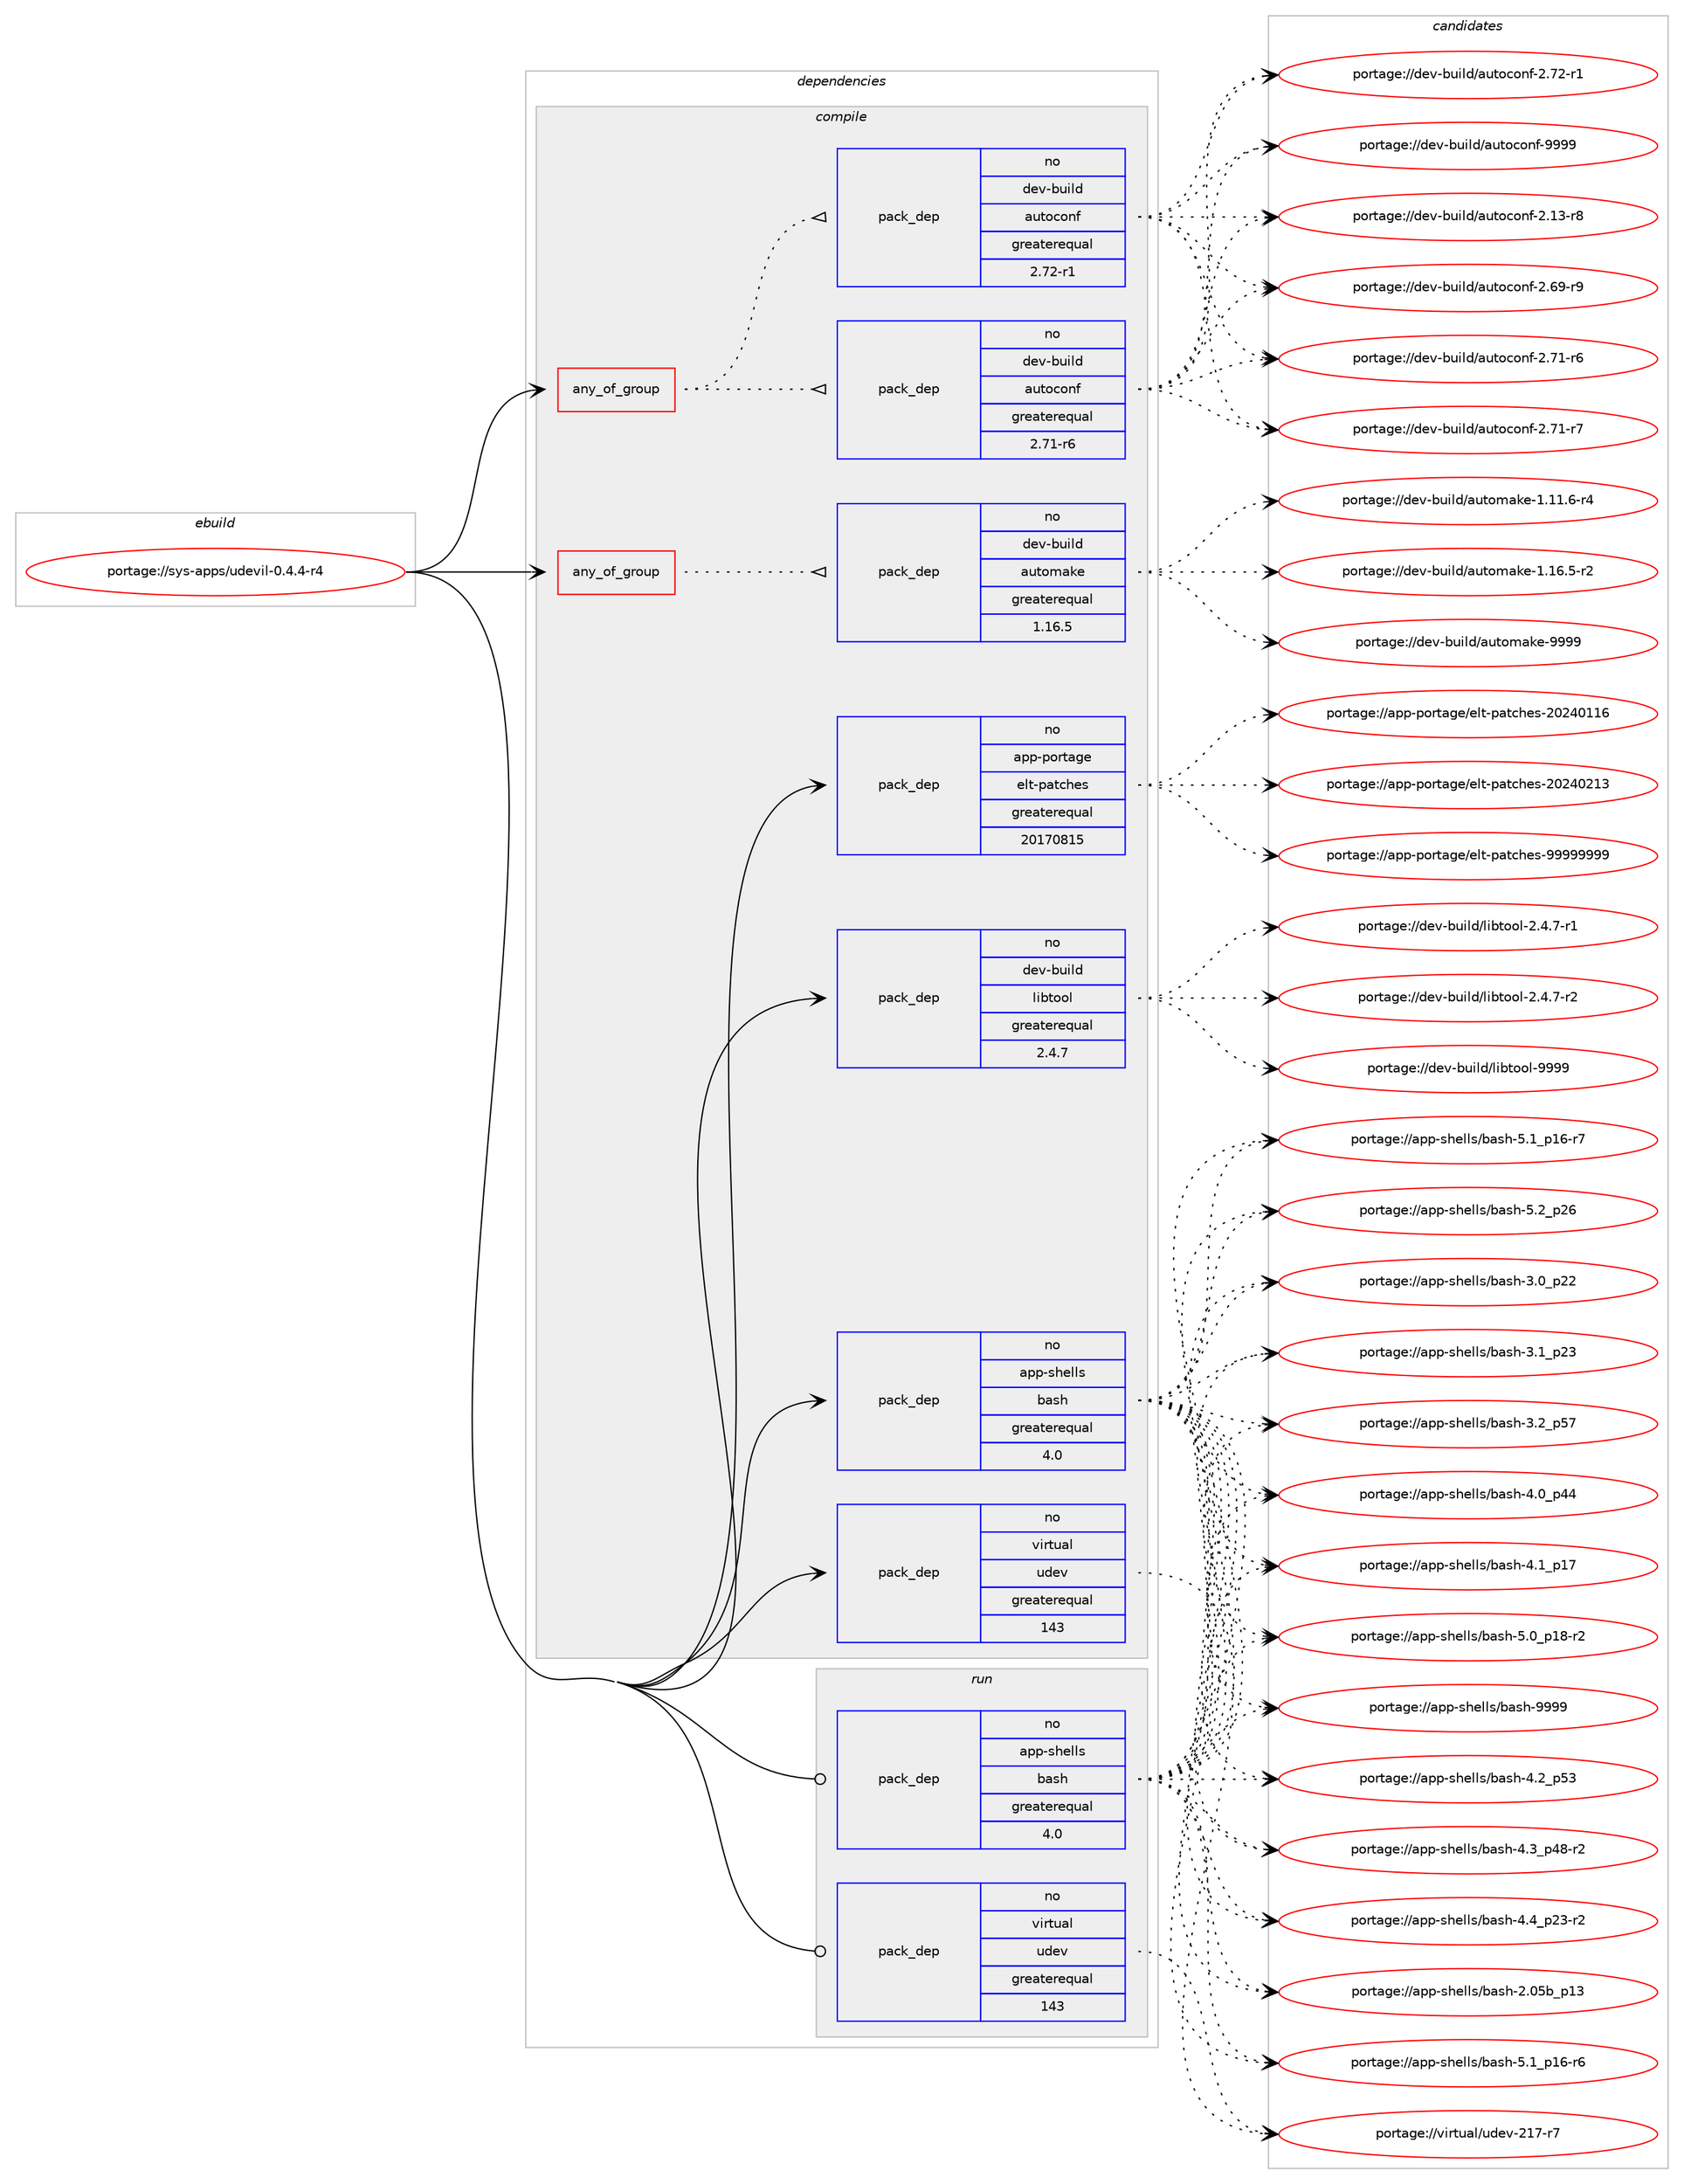 digraph prolog {

# *************
# Graph options
# *************

newrank=true;
concentrate=true;
compound=true;
graph [rankdir=LR,fontname=Helvetica,fontsize=10,ranksep=1.5];#, ranksep=2.5, nodesep=0.2];
edge  [arrowhead=vee];
node  [fontname=Helvetica,fontsize=10];

# **********
# The ebuild
# **********

subgraph cluster_leftcol {
color=gray;
rank=same;
label=<<i>ebuild</i>>;
id [label="portage://sys-apps/udevil-0.4.4-r4", color=red, width=4, href="../sys-apps/udevil-0.4.4-r4.svg"];
}

# ****************
# The dependencies
# ****************

subgraph cluster_midcol {
color=gray;
label=<<i>dependencies</i>>;
subgraph cluster_compile {
fillcolor="#eeeeee";
style=filled;
label=<<i>compile</i>>;
subgraph any67 {
dependency7732 [label=<<TABLE BORDER="0" CELLBORDER="1" CELLSPACING="0" CELLPADDING="4"><TR><TD CELLPADDING="10">any_of_group</TD></TR></TABLE>>, shape=none, color=red];subgraph pack2065 {
dependency7733 [label=<<TABLE BORDER="0" CELLBORDER="1" CELLSPACING="0" CELLPADDING="4" WIDTH="220"><TR><TD ROWSPAN="6" CELLPADDING="30">pack_dep</TD></TR><TR><TD WIDTH="110">no</TD></TR><TR><TD>dev-build</TD></TR><TR><TD>autoconf</TD></TR><TR><TD>greaterequal</TD></TR><TR><TD>2.72-r1</TD></TR></TABLE>>, shape=none, color=blue];
}
dependency7732:e -> dependency7733:w [weight=20,style="dotted",arrowhead="oinv"];
subgraph pack2066 {
dependency7734 [label=<<TABLE BORDER="0" CELLBORDER="1" CELLSPACING="0" CELLPADDING="4" WIDTH="220"><TR><TD ROWSPAN="6" CELLPADDING="30">pack_dep</TD></TR><TR><TD WIDTH="110">no</TD></TR><TR><TD>dev-build</TD></TR><TR><TD>autoconf</TD></TR><TR><TD>greaterequal</TD></TR><TR><TD>2.71-r6</TD></TR></TABLE>>, shape=none, color=blue];
}
dependency7732:e -> dependency7734:w [weight=20,style="dotted",arrowhead="oinv"];
}
id:e -> dependency7732:w [weight=20,style="solid",arrowhead="vee"];
subgraph any68 {
dependency7735 [label=<<TABLE BORDER="0" CELLBORDER="1" CELLSPACING="0" CELLPADDING="4"><TR><TD CELLPADDING="10">any_of_group</TD></TR></TABLE>>, shape=none, color=red];subgraph pack2067 {
dependency7736 [label=<<TABLE BORDER="0" CELLBORDER="1" CELLSPACING="0" CELLPADDING="4" WIDTH="220"><TR><TD ROWSPAN="6" CELLPADDING="30">pack_dep</TD></TR><TR><TD WIDTH="110">no</TD></TR><TR><TD>dev-build</TD></TR><TR><TD>automake</TD></TR><TR><TD>greaterequal</TD></TR><TR><TD>1.16.5</TD></TR></TABLE>>, shape=none, color=blue];
}
dependency7735:e -> dependency7736:w [weight=20,style="dotted",arrowhead="oinv"];
}
id:e -> dependency7735:w [weight=20,style="solid",arrowhead="vee"];
# *** BEGIN UNKNOWN DEPENDENCY TYPE (TODO) ***
# id -> package_dependency(portage://sys-apps/udevil-0.4.4-r4,install,no,acct-group,plugdev,none,[,,],[],[])
# *** END UNKNOWN DEPENDENCY TYPE (TODO) ***

subgraph pack2068 {
dependency7737 [label=<<TABLE BORDER="0" CELLBORDER="1" CELLSPACING="0" CELLPADDING="4" WIDTH="220"><TR><TD ROWSPAN="6" CELLPADDING="30">pack_dep</TD></TR><TR><TD WIDTH="110">no</TD></TR><TR><TD>app-portage</TD></TR><TR><TD>elt-patches</TD></TR><TR><TD>greaterequal</TD></TR><TR><TD>20170815</TD></TR></TABLE>>, shape=none, color=blue];
}
id:e -> dependency7737:w [weight=20,style="solid",arrowhead="vee"];
subgraph pack2069 {
dependency7738 [label=<<TABLE BORDER="0" CELLBORDER="1" CELLSPACING="0" CELLPADDING="4" WIDTH="220"><TR><TD ROWSPAN="6" CELLPADDING="30">pack_dep</TD></TR><TR><TD WIDTH="110">no</TD></TR><TR><TD>app-shells</TD></TR><TR><TD>bash</TD></TR><TR><TD>greaterequal</TD></TR><TR><TD>4.0</TD></TR></TABLE>>, shape=none, color=blue];
}
id:e -> dependency7738:w [weight=20,style="solid",arrowhead="vee"];
subgraph pack2070 {
dependency7739 [label=<<TABLE BORDER="0" CELLBORDER="1" CELLSPACING="0" CELLPADDING="4" WIDTH="220"><TR><TD ROWSPAN="6" CELLPADDING="30">pack_dep</TD></TR><TR><TD WIDTH="110">no</TD></TR><TR><TD>dev-build</TD></TR><TR><TD>libtool</TD></TR><TR><TD>greaterequal</TD></TR><TR><TD>2.4.7</TD></TR></TABLE>>, shape=none, color=blue];
}
id:e -> dependency7739:w [weight=20,style="solid",arrowhead="vee"];
# *** BEGIN UNKNOWN DEPENDENCY TYPE (TODO) ***
# id -> package_dependency(portage://sys-apps/udevil-0.4.4-r4,install,no,dev-libs,glib,none,[,,],[slot(2)],[])
# *** END UNKNOWN DEPENDENCY TYPE (TODO) ***

# *** BEGIN UNKNOWN DEPENDENCY TYPE (TODO) ***
# id -> package_dependency(portage://sys-apps/udevil-0.4.4-r4,install,no,dev-util,intltool,none,[,,],[],[])
# *** END UNKNOWN DEPENDENCY TYPE (TODO) ***

# *** BEGIN UNKNOWN DEPENDENCY TYPE (TODO) ***
# id -> package_dependency(portage://sys-apps/udevil-0.4.4-r4,install,no,sys-apps,util-linux,none,[,,],[],[])
# *** END UNKNOWN DEPENDENCY TYPE (TODO) ***

# *** BEGIN UNKNOWN DEPENDENCY TYPE (TODO) ***
# id -> package_dependency(portage://sys-apps/udevil-0.4.4-r4,install,no,sys-devel,gettext,none,[,,],[],[])
# *** END UNKNOWN DEPENDENCY TYPE (TODO) ***

# *** BEGIN UNKNOWN DEPENDENCY TYPE (TODO) ***
# id -> package_dependency(portage://sys-apps/udevil-0.4.4-r4,install,no,sys-devel,gnuconfig,none,[,,],[],[])
# *** END UNKNOWN DEPENDENCY TYPE (TODO) ***

# *** BEGIN UNKNOWN DEPENDENCY TYPE (TODO) ***
# id -> package_dependency(portage://sys-apps/udevil-0.4.4-r4,install,no,virtual,acl,none,[,,],[],[])
# *** END UNKNOWN DEPENDENCY TYPE (TODO) ***

# *** BEGIN UNKNOWN DEPENDENCY TYPE (TODO) ***
# id -> package_dependency(portage://sys-apps/udevil-0.4.4-r4,install,no,virtual,pkgconfig,none,[,,],[],[])
# *** END UNKNOWN DEPENDENCY TYPE (TODO) ***

subgraph pack2071 {
dependency7740 [label=<<TABLE BORDER="0" CELLBORDER="1" CELLSPACING="0" CELLPADDING="4" WIDTH="220"><TR><TD ROWSPAN="6" CELLPADDING="30">pack_dep</TD></TR><TR><TD WIDTH="110">no</TD></TR><TR><TD>virtual</TD></TR><TR><TD>udev</TD></TR><TR><TD>greaterequal</TD></TR><TR><TD>143</TD></TR></TABLE>>, shape=none, color=blue];
}
id:e -> dependency7740:w [weight=20,style="solid",arrowhead="vee"];
}
subgraph cluster_compileandrun {
fillcolor="#eeeeee";
style=filled;
label=<<i>compile and run</i>>;
}
subgraph cluster_run {
fillcolor="#eeeeee";
style=filled;
label=<<i>run</i>>;
# *** BEGIN UNKNOWN DEPENDENCY TYPE (TODO) ***
# id -> package_dependency(portage://sys-apps/udevil-0.4.4-r4,run,no,acct-group,plugdev,none,[,,],[],[])
# *** END UNKNOWN DEPENDENCY TYPE (TODO) ***

subgraph pack2072 {
dependency7741 [label=<<TABLE BORDER="0" CELLBORDER="1" CELLSPACING="0" CELLPADDING="4" WIDTH="220"><TR><TD ROWSPAN="6" CELLPADDING="30">pack_dep</TD></TR><TR><TD WIDTH="110">no</TD></TR><TR><TD>app-shells</TD></TR><TR><TD>bash</TD></TR><TR><TD>greaterequal</TD></TR><TR><TD>4.0</TD></TR></TABLE>>, shape=none, color=blue];
}
id:e -> dependency7741:w [weight=20,style="solid",arrowhead="odot"];
# *** BEGIN UNKNOWN DEPENDENCY TYPE (TODO) ***
# id -> package_dependency(portage://sys-apps/udevil-0.4.4-r4,run,no,dev-libs,glib,none,[,,],[slot(2)],[])
# *** END UNKNOWN DEPENDENCY TYPE (TODO) ***

# *** BEGIN UNKNOWN DEPENDENCY TYPE (TODO) ***
# id -> package_dependency(portage://sys-apps/udevil-0.4.4-r4,run,no,sys-apps,util-linux,none,[,,],[],[])
# *** END UNKNOWN DEPENDENCY TYPE (TODO) ***

# *** BEGIN UNKNOWN DEPENDENCY TYPE (TODO) ***
# id -> package_dependency(portage://sys-apps/udevil-0.4.4-r4,run,no,virtual,acl,none,[,,],[],[])
# *** END UNKNOWN DEPENDENCY TYPE (TODO) ***

subgraph pack2073 {
dependency7742 [label=<<TABLE BORDER="0" CELLBORDER="1" CELLSPACING="0" CELLPADDING="4" WIDTH="220"><TR><TD ROWSPAN="6" CELLPADDING="30">pack_dep</TD></TR><TR><TD WIDTH="110">no</TD></TR><TR><TD>virtual</TD></TR><TR><TD>udev</TD></TR><TR><TD>greaterequal</TD></TR><TR><TD>143</TD></TR></TABLE>>, shape=none, color=blue];
}
id:e -> dependency7742:w [weight=20,style="solid",arrowhead="odot"];
}
}

# **************
# The candidates
# **************

subgraph cluster_choices {
rank=same;
color=gray;
label=<<i>candidates</i>>;

subgraph choice2065 {
color=black;
nodesep=1;
choice100101118459811710510810047971171161119911111010245504649514511456 [label="portage://dev-build/autoconf-2.13-r8", color=red, width=4,href="../dev-build/autoconf-2.13-r8.svg"];
choice100101118459811710510810047971171161119911111010245504654574511457 [label="portage://dev-build/autoconf-2.69-r9", color=red, width=4,href="../dev-build/autoconf-2.69-r9.svg"];
choice100101118459811710510810047971171161119911111010245504655494511454 [label="portage://dev-build/autoconf-2.71-r6", color=red, width=4,href="../dev-build/autoconf-2.71-r6.svg"];
choice100101118459811710510810047971171161119911111010245504655494511455 [label="portage://dev-build/autoconf-2.71-r7", color=red, width=4,href="../dev-build/autoconf-2.71-r7.svg"];
choice100101118459811710510810047971171161119911111010245504655504511449 [label="portage://dev-build/autoconf-2.72-r1", color=red, width=4,href="../dev-build/autoconf-2.72-r1.svg"];
choice10010111845981171051081004797117116111991111101024557575757 [label="portage://dev-build/autoconf-9999", color=red, width=4,href="../dev-build/autoconf-9999.svg"];
dependency7733:e -> choice100101118459811710510810047971171161119911111010245504649514511456:w [style=dotted,weight="100"];
dependency7733:e -> choice100101118459811710510810047971171161119911111010245504654574511457:w [style=dotted,weight="100"];
dependency7733:e -> choice100101118459811710510810047971171161119911111010245504655494511454:w [style=dotted,weight="100"];
dependency7733:e -> choice100101118459811710510810047971171161119911111010245504655494511455:w [style=dotted,weight="100"];
dependency7733:e -> choice100101118459811710510810047971171161119911111010245504655504511449:w [style=dotted,weight="100"];
dependency7733:e -> choice10010111845981171051081004797117116111991111101024557575757:w [style=dotted,weight="100"];
}
subgraph choice2066 {
color=black;
nodesep=1;
choice100101118459811710510810047971171161119911111010245504649514511456 [label="portage://dev-build/autoconf-2.13-r8", color=red, width=4,href="../dev-build/autoconf-2.13-r8.svg"];
choice100101118459811710510810047971171161119911111010245504654574511457 [label="portage://dev-build/autoconf-2.69-r9", color=red, width=4,href="../dev-build/autoconf-2.69-r9.svg"];
choice100101118459811710510810047971171161119911111010245504655494511454 [label="portage://dev-build/autoconf-2.71-r6", color=red, width=4,href="../dev-build/autoconf-2.71-r6.svg"];
choice100101118459811710510810047971171161119911111010245504655494511455 [label="portage://dev-build/autoconf-2.71-r7", color=red, width=4,href="../dev-build/autoconf-2.71-r7.svg"];
choice100101118459811710510810047971171161119911111010245504655504511449 [label="portage://dev-build/autoconf-2.72-r1", color=red, width=4,href="../dev-build/autoconf-2.72-r1.svg"];
choice10010111845981171051081004797117116111991111101024557575757 [label="portage://dev-build/autoconf-9999", color=red, width=4,href="../dev-build/autoconf-9999.svg"];
dependency7734:e -> choice100101118459811710510810047971171161119911111010245504649514511456:w [style=dotted,weight="100"];
dependency7734:e -> choice100101118459811710510810047971171161119911111010245504654574511457:w [style=dotted,weight="100"];
dependency7734:e -> choice100101118459811710510810047971171161119911111010245504655494511454:w [style=dotted,weight="100"];
dependency7734:e -> choice100101118459811710510810047971171161119911111010245504655494511455:w [style=dotted,weight="100"];
dependency7734:e -> choice100101118459811710510810047971171161119911111010245504655504511449:w [style=dotted,weight="100"];
dependency7734:e -> choice10010111845981171051081004797117116111991111101024557575757:w [style=dotted,weight="100"];
}
subgraph choice2067 {
color=black;
nodesep=1;
choice1001011184598117105108100479711711611110997107101454946494946544511452 [label="portage://dev-build/automake-1.11.6-r4", color=red, width=4,href="../dev-build/automake-1.11.6-r4.svg"];
choice1001011184598117105108100479711711611110997107101454946495446534511450 [label="portage://dev-build/automake-1.16.5-r2", color=red, width=4,href="../dev-build/automake-1.16.5-r2.svg"];
choice10010111845981171051081004797117116111109971071014557575757 [label="portage://dev-build/automake-9999", color=red, width=4,href="../dev-build/automake-9999.svg"];
dependency7736:e -> choice1001011184598117105108100479711711611110997107101454946494946544511452:w [style=dotted,weight="100"];
dependency7736:e -> choice1001011184598117105108100479711711611110997107101454946495446534511450:w [style=dotted,weight="100"];
dependency7736:e -> choice10010111845981171051081004797117116111109971071014557575757:w [style=dotted,weight="100"];
}
subgraph choice2068 {
color=black;
nodesep=1;
choice97112112451121111141169710310147101108116451129711699104101115455048505248494954 [label="portage://app-portage/elt-patches-20240116", color=red, width=4,href="../app-portage/elt-patches-20240116.svg"];
choice97112112451121111141169710310147101108116451129711699104101115455048505248504951 [label="portage://app-portage/elt-patches-20240213", color=red, width=4,href="../app-portage/elt-patches-20240213.svg"];
choice97112112451121111141169710310147101108116451129711699104101115455757575757575757 [label="portage://app-portage/elt-patches-99999999", color=red, width=4,href="../app-portage/elt-patches-99999999.svg"];
dependency7737:e -> choice97112112451121111141169710310147101108116451129711699104101115455048505248494954:w [style=dotted,weight="100"];
dependency7737:e -> choice97112112451121111141169710310147101108116451129711699104101115455048505248504951:w [style=dotted,weight="100"];
dependency7737:e -> choice97112112451121111141169710310147101108116451129711699104101115455757575757575757:w [style=dotted,weight="100"];
}
subgraph choice2069 {
color=black;
nodesep=1;
choice9711211245115104101108108115479897115104455046485398951124951 [label="portage://app-shells/bash-2.05b_p13", color=red, width=4,href="../app-shells/bash-2.05b_p13.svg"];
choice971121124511510410110810811547989711510445514648951125050 [label="portage://app-shells/bash-3.0_p22", color=red, width=4,href="../app-shells/bash-3.0_p22.svg"];
choice971121124511510410110810811547989711510445514649951125051 [label="portage://app-shells/bash-3.1_p23", color=red, width=4,href="../app-shells/bash-3.1_p23.svg"];
choice971121124511510410110810811547989711510445514650951125355 [label="portage://app-shells/bash-3.2_p57", color=red, width=4,href="../app-shells/bash-3.2_p57.svg"];
choice971121124511510410110810811547989711510445524648951125252 [label="portage://app-shells/bash-4.0_p44", color=red, width=4,href="../app-shells/bash-4.0_p44.svg"];
choice971121124511510410110810811547989711510445524649951124955 [label="portage://app-shells/bash-4.1_p17", color=red, width=4,href="../app-shells/bash-4.1_p17.svg"];
choice971121124511510410110810811547989711510445524650951125351 [label="portage://app-shells/bash-4.2_p53", color=red, width=4,href="../app-shells/bash-4.2_p53.svg"];
choice9711211245115104101108108115479897115104455246519511252564511450 [label="portage://app-shells/bash-4.3_p48-r2", color=red, width=4,href="../app-shells/bash-4.3_p48-r2.svg"];
choice9711211245115104101108108115479897115104455246529511250514511450 [label="portage://app-shells/bash-4.4_p23-r2", color=red, width=4,href="../app-shells/bash-4.4_p23-r2.svg"];
choice9711211245115104101108108115479897115104455346489511249564511450 [label="portage://app-shells/bash-5.0_p18-r2", color=red, width=4,href="../app-shells/bash-5.0_p18-r2.svg"];
choice9711211245115104101108108115479897115104455346499511249544511454 [label="portage://app-shells/bash-5.1_p16-r6", color=red, width=4,href="../app-shells/bash-5.1_p16-r6.svg"];
choice9711211245115104101108108115479897115104455346499511249544511455 [label="portage://app-shells/bash-5.1_p16-r7", color=red, width=4,href="../app-shells/bash-5.1_p16-r7.svg"];
choice971121124511510410110810811547989711510445534650951125054 [label="portage://app-shells/bash-5.2_p26", color=red, width=4,href="../app-shells/bash-5.2_p26.svg"];
choice97112112451151041011081081154798971151044557575757 [label="portage://app-shells/bash-9999", color=red, width=4,href="../app-shells/bash-9999.svg"];
dependency7738:e -> choice9711211245115104101108108115479897115104455046485398951124951:w [style=dotted,weight="100"];
dependency7738:e -> choice971121124511510410110810811547989711510445514648951125050:w [style=dotted,weight="100"];
dependency7738:e -> choice971121124511510410110810811547989711510445514649951125051:w [style=dotted,weight="100"];
dependency7738:e -> choice971121124511510410110810811547989711510445514650951125355:w [style=dotted,weight="100"];
dependency7738:e -> choice971121124511510410110810811547989711510445524648951125252:w [style=dotted,weight="100"];
dependency7738:e -> choice971121124511510410110810811547989711510445524649951124955:w [style=dotted,weight="100"];
dependency7738:e -> choice971121124511510410110810811547989711510445524650951125351:w [style=dotted,weight="100"];
dependency7738:e -> choice9711211245115104101108108115479897115104455246519511252564511450:w [style=dotted,weight="100"];
dependency7738:e -> choice9711211245115104101108108115479897115104455246529511250514511450:w [style=dotted,weight="100"];
dependency7738:e -> choice9711211245115104101108108115479897115104455346489511249564511450:w [style=dotted,weight="100"];
dependency7738:e -> choice9711211245115104101108108115479897115104455346499511249544511454:w [style=dotted,weight="100"];
dependency7738:e -> choice9711211245115104101108108115479897115104455346499511249544511455:w [style=dotted,weight="100"];
dependency7738:e -> choice971121124511510410110810811547989711510445534650951125054:w [style=dotted,weight="100"];
dependency7738:e -> choice97112112451151041011081081154798971151044557575757:w [style=dotted,weight="100"];
}
subgraph choice2070 {
color=black;
nodesep=1;
choice100101118459811710510810047108105981161111111084550465246554511449 [label="portage://dev-build/libtool-2.4.7-r1", color=red, width=4,href="../dev-build/libtool-2.4.7-r1.svg"];
choice100101118459811710510810047108105981161111111084550465246554511450 [label="portage://dev-build/libtool-2.4.7-r2", color=red, width=4,href="../dev-build/libtool-2.4.7-r2.svg"];
choice100101118459811710510810047108105981161111111084557575757 [label="portage://dev-build/libtool-9999", color=red, width=4,href="../dev-build/libtool-9999.svg"];
dependency7739:e -> choice100101118459811710510810047108105981161111111084550465246554511449:w [style=dotted,weight="100"];
dependency7739:e -> choice100101118459811710510810047108105981161111111084550465246554511450:w [style=dotted,weight="100"];
dependency7739:e -> choice100101118459811710510810047108105981161111111084557575757:w [style=dotted,weight="100"];
}
subgraph choice2071 {
color=black;
nodesep=1;
choice1181051141161179710847117100101118455049554511455 [label="portage://virtual/udev-217-r7", color=red, width=4,href="../virtual/udev-217-r7.svg"];
dependency7740:e -> choice1181051141161179710847117100101118455049554511455:w [style=dotted,weight="100"];
}
subgraph choice2072 {
color=black;
nodesep=1;
choice9711211245115104101108108115479897115104455046485398951124951 [label="portage://app-shells/bash-2.05b_p13", color=red, width=4,href="../app-shells/bash-2.05b_p13.svg"];
choice971121124511510410110810811547989711510445514648951125050 [label="portage://app-shells/bash-3.0_p22", color=red, width=4,href="../app-shells/bash-3.0_p22.svg"];
choice971121124511510410110810811547989711510445514649951125051 [label="portage://app-shells/bash-3.1_p23", color=red, width=4,href="../app-shells/bash-3.1_p23.svg"];
choice971121124511510410110810811547989711510445514650951125355 [label="portage://app-shells/bash-3.2_p57", color=red, width=4,href="../app-shells/bash-3.2_p57.svg"];
choice971121124511510410110810811547989711510445524648951125252 [label="portage://app-shells/bash-4.0_p44", color=red, width=4,href="../app-shells/bash-4.0_p44.svg"];
choice971121124511510410110810811547989711510445524649951124955 [label="portage://app-shells/bash-4.1_p17", color=red, width=4,href="../app-shells/bash-4.1_p17.svg"];
choice971121124511510410110810811547989711510445524650951125351 [label="portage://app-shells/bash-4.2_p53", color=red, width=4,href="../app-shells/bash-4.2_p53.svg"];
choice9711211245115104101108108115479897115104455246519511252564511450 [label="portage://app-shells/bash-4.3_p48-r2", color=red, width=4,href="../app-shells/bash-4.3_p48-r2.svg"];
choice9711211245115104101108108115479897115104455246529511250514511450 [label="portage://app-shells/bash-4.4_p23-r2", color=red, width=4,href="../app-shells/bash-4.4_p23-r2.svg"];
choice9711211245115104101108108115479897115104455346489511249564511450 [label="portage://app-shells/bash-5.0_p18-r2", color=red, width=4,href="../app-shells/bash-5.0_p18-r2.svg"];
choice9711211245115104101108108115479897115104455346499511249544511454 [label="portage://app-shells/bash-5.1_p16-r6", color=red, width=4,href="../app-shells/bash-5.1_p16-r6.svg"];
choice9711211245115104101108108115479897115104455346499511249544511455 [label="portage://app-shells/bash-5.1_p16-r7", color=red, width=4,href="../app-shells/bash-5.1_p16-r7.svg"];
choice971121124511510410110810811547989711510445534650951125054 [label="portage://app-shells/bash-5.2_p26", color=red, width=4,href="../app-shells/bash-5.2_p26.svg"];
choice97112112451151041011081081154798971151044557575757 [label="portage://app-shells/bash-9999", color=red, width=4,href="../app-shells/bash-9999.svg"];
dependency7741:e -> choice9711211245115104101108108115479897115104455046485398951124951:w [style=dotted,weight="100"];
dependency7741:e -> choice971121124511510410110810811547989711510445514648951125050:w [style=dotted,weight="100"];
dependency7741:e -> choice971121124511510410110810811547989711510445514649951125051:w [style=dotted,weight="100"];
dependency7741:e -> choice971121124511510410110810811547989711510445514650951125355:w [style=dotted,weight="100"];
dependency7741:e -> choice971121124511510410110810811547989711510445524648951125252:w [style=dotted,weight="100"];
dependency7741:e -> choice971121124511510410110810811547989711510445524649951124955:w [style=dotted,weight="100"];
dependency7741:e -> choice971121124511510410110810811547989711510445524650951125351:w [style=dotted,weight="100"];
dependency7741:e -> choice9711211245115104101108108115479897115104455246519511252564511450:w [style=dotted,weight="100"];
dependency7741:e -> choice9711211245115104101108108115479897115104455246529511250514511450:w [style=dotted,weight="100"];
dependency7741:e -> choice9711211245115104101108108115479897115104455346489511249564511450:w [style=dotted,weight="100"];
dependency7741:e -> choice9711211245115104101108108115479897115104455346499511249544511454:w [style=dotted,weight="100"];
dependency7741:e -> choice9711211245115104101108108115479897115104455346499511249544511455:w [style=dotted,weight="100"];
dependency7741:e -> choice971121124511510410110810811547989711510445534650951125054:w [style=dotted,weight="100"];
dependency7741:e -> choice97112112451151041011081081154798971151044557575757:w [style=dotted,weight="100"];
}
subgraph choice2073 {
color=black;
nodesep=1;
choice1181051141161179710847117100101118455049554511455 [label="portage://virtual/udev-217-r7", color=red, width=4,href="../virtual/udev-217-r7.svg"];
dependency7742:e -> choice1181051141161179710847117100101118455049554511455:w [style=dotted,weight="100"];
}
}

}
